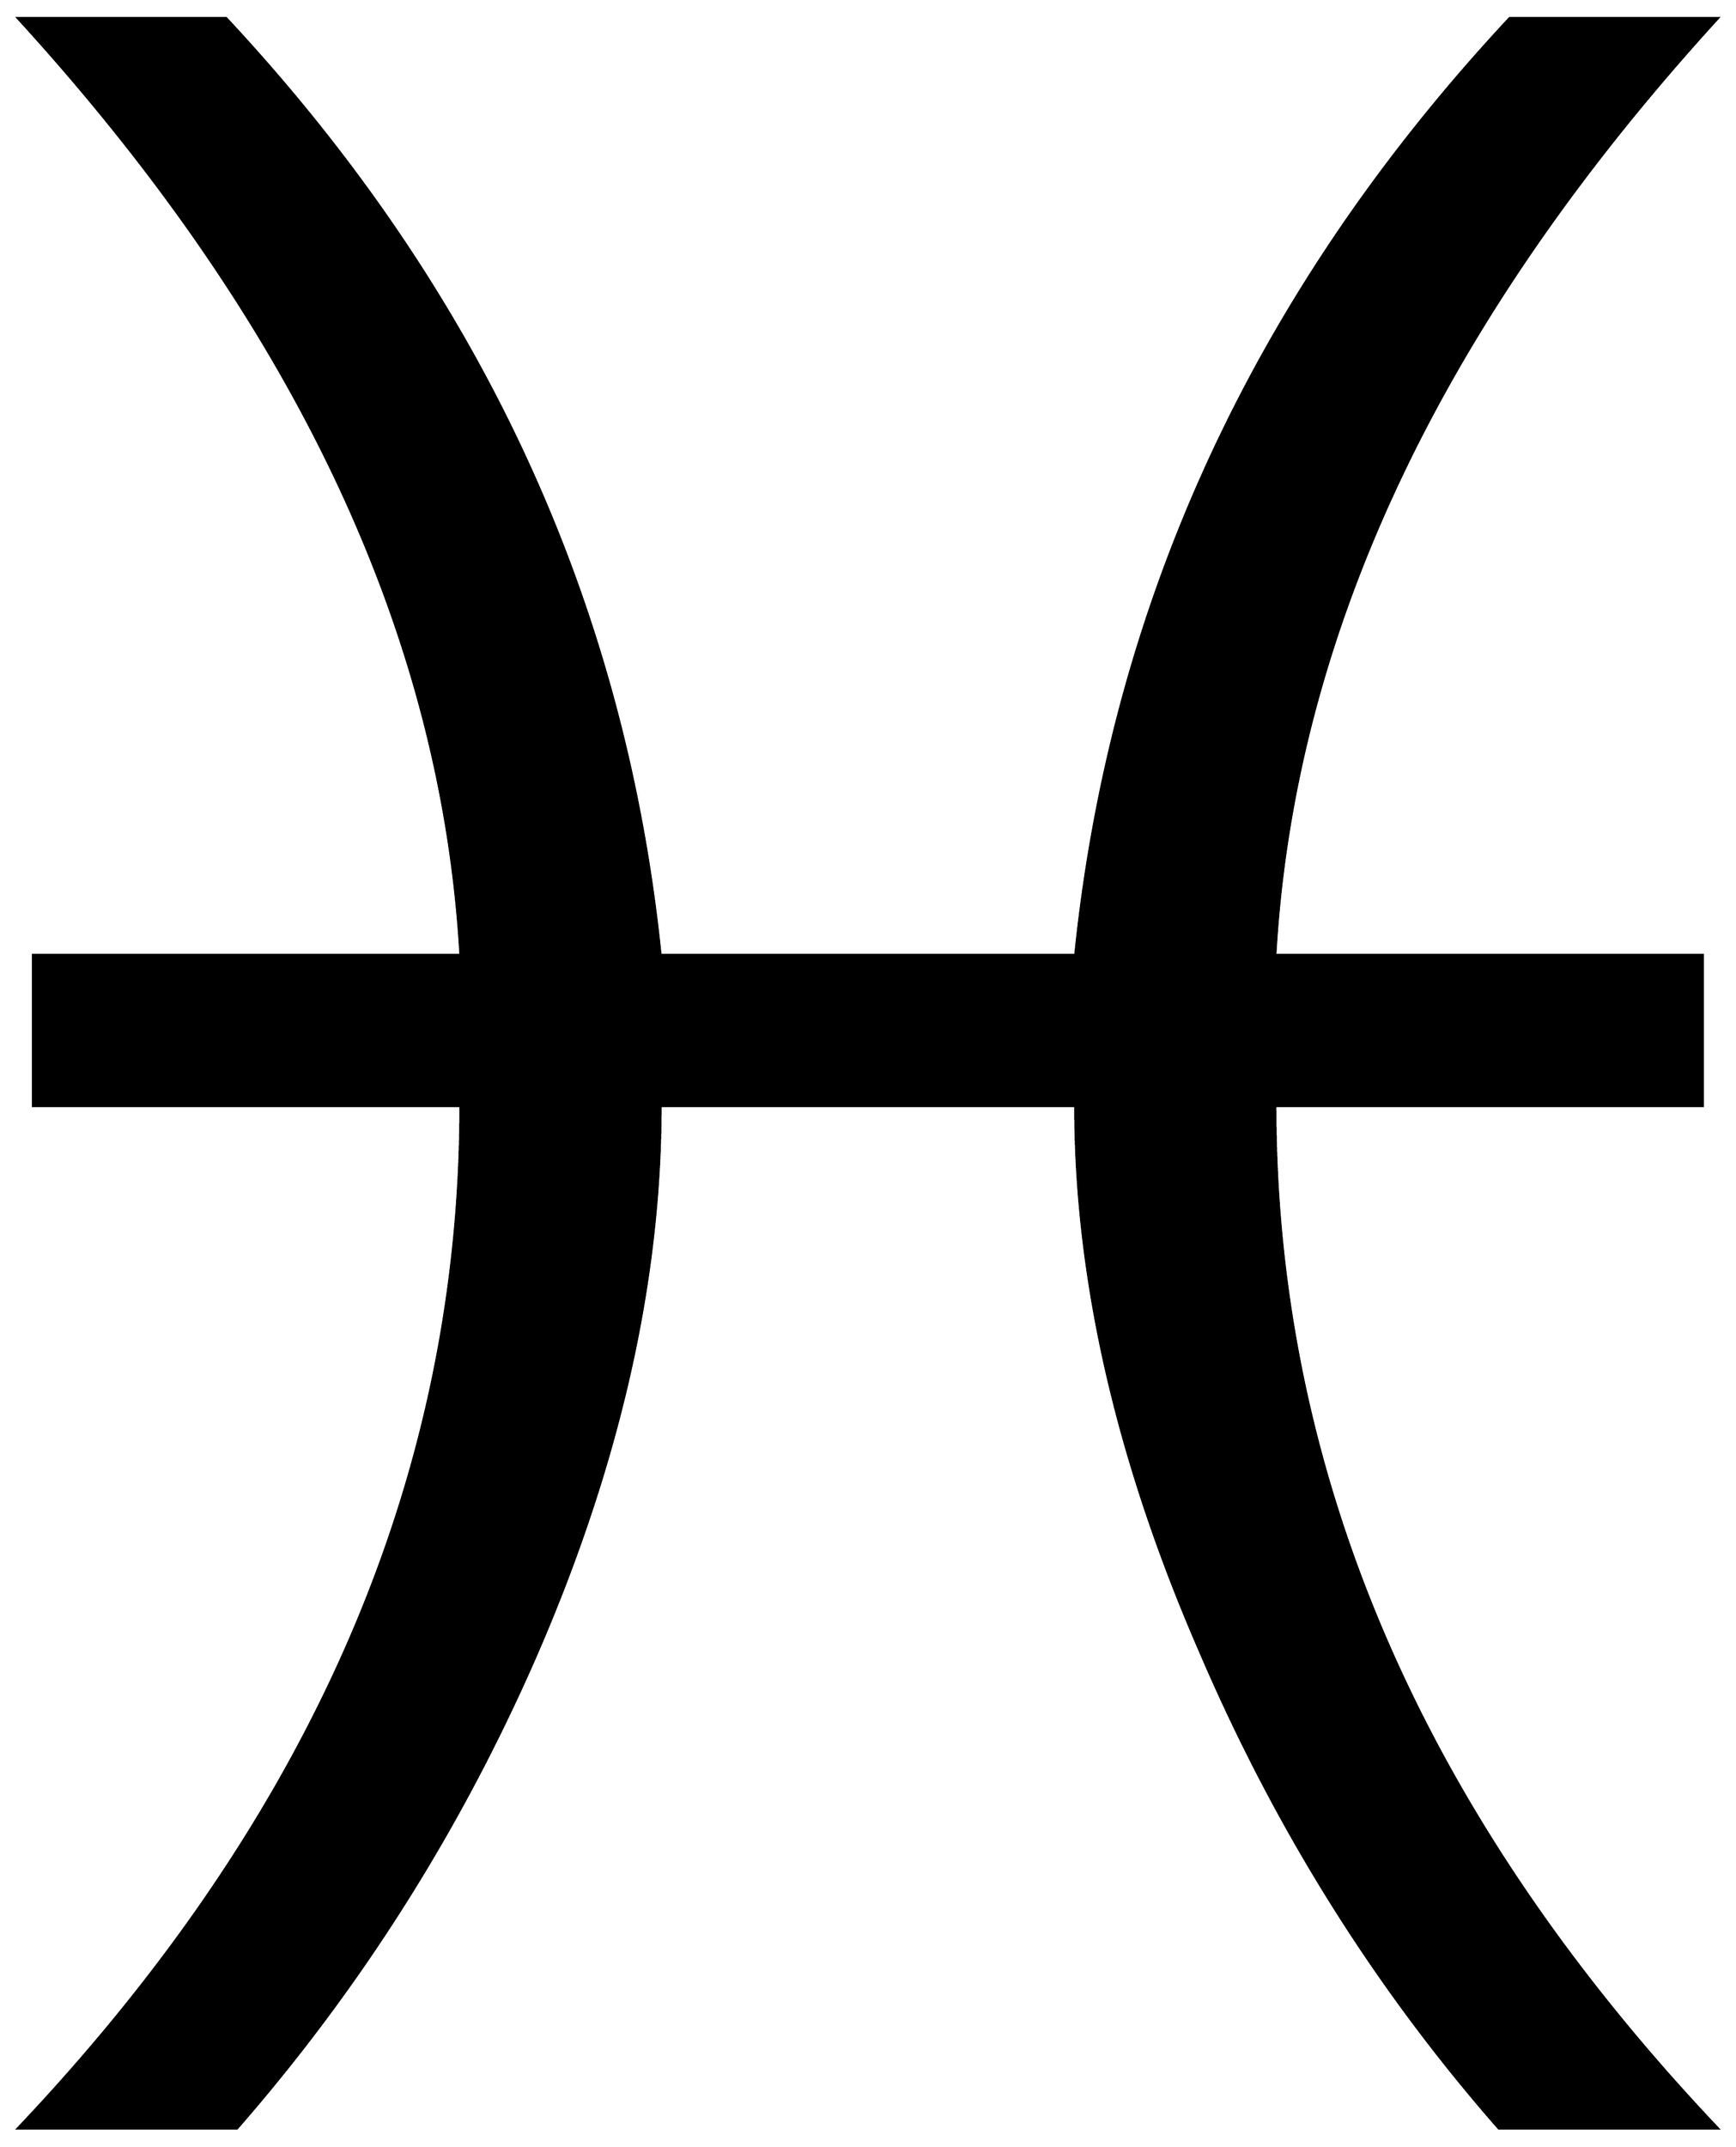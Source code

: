 


\begin{tikzpicture}[y=0.80pt, x=0.80pt, yscale=-1.0, xscale=1.0, inner sep=0pt, outer sep=0pt]
\begin{scope}[shift={(100.0,1864.0)},nonzero rule]
  \path[draw=.,fill=.,line width=1.600pt] (1425.0,37.0) --
    (1264.0,37.0) .. controls (1173.333,-66.333) and (1100.0,-183.333)
    .. (1044.0,-314.0) .. controls (982.667,-454.667) and
    (952.0,-588.667) .. (952.0,-716.0) -- (646.0,-716.0) ..
    controls (646.0,-587.333) and (615.667,-453.0) .. (555.0,-313.0)
    .. controls (499.0,-184.333) and (425.333,-67.667) .. (334.0,37.0)
    -- (173.0,37.0) .. controls (390.333,-192.333) and
    (499.0,-443.333) .. (499.0,-716.0) -- (184.0,-716.0) --
    (184.0,-827.0) -- (499.0,-827.0) .. controls (485.667,-1063.667)
    and (377.0,-1293.667) .. (173.0,-1517.0) -- (326.0,-1517.0) ..
    controls (512.667,-1317.0) and (619.333,-1087.0) ..
    (646.0,-827.0) -- (952.0,-827.0) .. controls (978.667,-1087.0)
    and (1085.333,-1317.0) .. (1272.0,-1517.0) -- (1425.0,-1517.0)
    .. controls (1221.0,-1293.667) and (1112.333,-1063.667) ..
    (1099.0,-827.0) -- (1414.0,-827.0) -- (1414.0,-716.0) --
    (1099.0,-716.0) .. controls (1099.0,-443.333) and
    (1207.667,-192.333) .. (1425.0,37.0) -- cycle;
\end{scope}

\end{tikzpicture}

